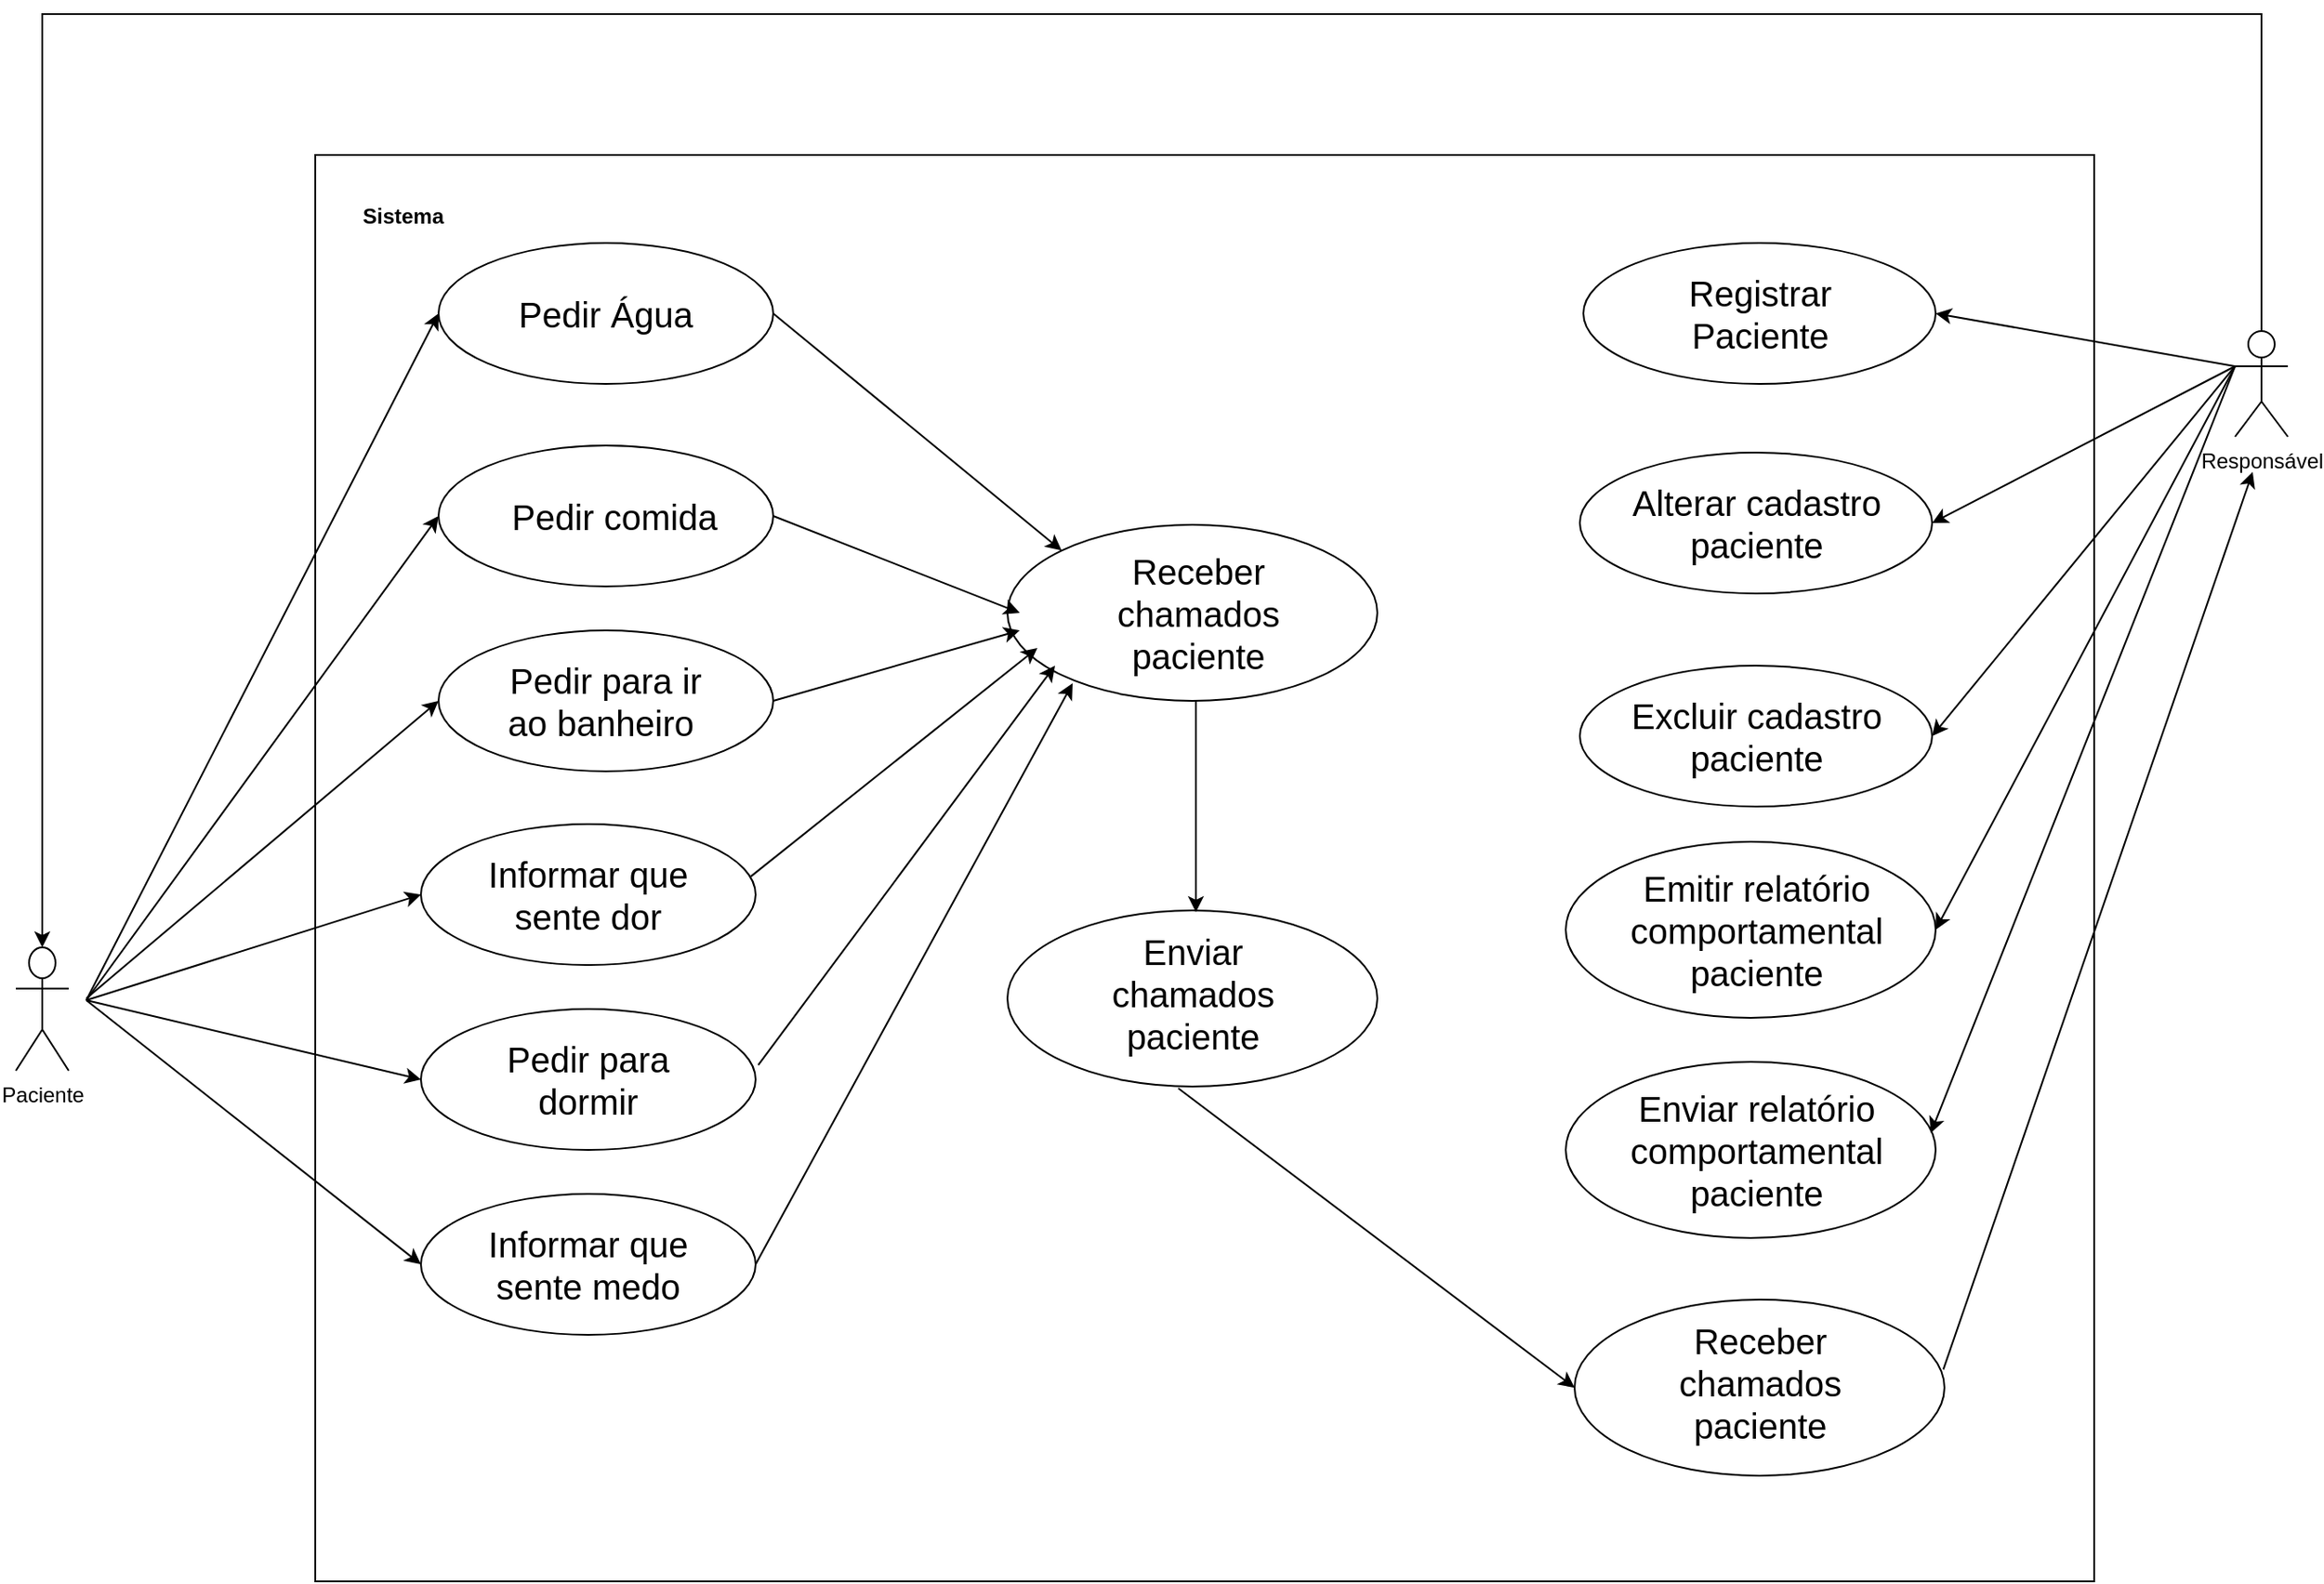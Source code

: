 <mxfile version="21.2.1" type="github">
  <diagram name="Page-1" id="b33cb84f-bf7a-9ccf-f142-242d16432e5d">
    <mxGraphModel dx="1257" dy="646" grid="1" gridSize="10" guides="1" tooltips="1" connect="1" arrows="1" fold="1" page="1" pageScale="1.5" pageWidth="1169" pageHeight="826" background="none" math="0" shadow="0">
      <root>
        <mxCell id="0" style=";html=1;" />
        <mxCell id="1" style=";html=1;" parent="0" />
        <mxCell id="mFiFW0WWoARfUXkECbdo-1" value="" style="rounded=0;whiteSpace=wrap;html=1;" vertex="1" parent="1">
          <mxGeometry x="200" y="110" width="1010" height="810" as="geometry" />
        </mxCell>
        <mxCell id="2a5a01dd2e413fbf-1" value="" style="ellipse;whiteSpace=wrap;html=1;rounded=0;shadow=0;strokeWidth=1;fillColor=none;fontSize=24;align=right" parent="1" vertex="1">
          <mxGeometry x="270" y="160" width="190" height="80" as="geometry" />
        </mxCell>
        <mxCell id="2a5a01dd2e413fbf-47" value="Pedir Água" style="text;html=1;strokeColor=none;fillColor=none;align=center;verticalAlign=middle;whiteSpace=wrap;rounded=0;shadow=0;fontSize=20;" parent="1" vertex="1">
          <mxGeometry x="305" y="185" width="120" height="30" as="geometry" />
        </mxCell>
        <mxCell id="mFiFW0WWoARfUXkECbdo-2" value="Sistema" style="text;html=1;strokeColor=none;fillColor=none;align=center;verticalAlign=middle;whiteSpace=wrap;rounded=0;fontStyle=1" vertex="1" parent="1">
          <mxGeometry x="220" y="130" width="60" height="30" as="geometry" />
        </mxCell>
        <mxCell id="mFiFW0WWoARfUXkECbdo-13" style="edgeStyle=orthogonalEdgeStyle;rounded=0;orthogonalLoop=1;jettySize=auto;html=1;entryX=0.5;entryY=0;entryDx=0;entryDy=0;entryPerimeter=0;" edge="1" parent="1" source="mFiFW0WWoARfUXkECbdo-5" target="mFiFW0WWoARfUXkECbdo-6">
          <mxGeometry relative="1" as="geometry">
            <Array as="points">
              <mxPoint x="1305" y="30" />
              <mxPoint x="45" y="30" />
            </Array>
          </mxGeometry>
        </mxCell>
        <mxCell id="mFiFW0WWoARfUXkECbdo-5" value="Responsável" style="shape=umlActor;verticalLabelPosition=bottom;verticalAlign=top;html=1;outlineConnect=0;" vertex="1" parent="1">
          <mxGeometry x="1290" y="210" width="30" height="60" as="geometry" />
        </mxCell>
        <mxCell id="mFiFW0WWoARfUXkECbdo-6" value="Paciente" style="shape=umlActor;verticalLabelPosition=bottom;verticalAlign=top;html=1;outlineConnect=0;" vertex="1" parent="1">
          <mxGeometry x="30" y="560" width="30" height="70" as="geometry" />
        </mxCell>
        <mxCell id="mFiFW0WWoARfUXkECbdo-14" value="" style="ellipse;whiteSpace=wrap;html=1;rounded=0;shadow=0;strokeWidth=1;fillColor=none;fontSize=24;align=right" vertex="1" parent="1">
          <mxGeometry x="270" y="275" width="190" height="80" as="geometry" />
        </mxCell>
        <mxCell id="mFiFW0WWoARfUXkECbdo-15" value="Pedir comida" style="text;html=1;strokeColor=none;fillColor=none;align=center;verticalAlign=middle;whiteSpace=wrap;rounded=0;shadow=0;fontSize=20;" vertex="1" parent="1">
          <mxGeometry x="310" y="300" width="120" height="30" as="geometry" />
        </mxCell>
        <mxCell id="mFiFW0WWoARfUXkECbdo-16" value="" style="ellipse;whiteSpace=wrap;html=1;rounded=0;shadow=0;strokeWidth=1;fillColor=none;fontSize=24;align=right" vertex="1" parent="1">
          <mxGeometry x="270" y="380" width="190" height="80" as="geometry" />
        </mxCell>
        <mxCell id="mFiFW0WWoARfUXkECbdo-17" value="Pedir para ir ao banheiro&amp;nbsp;" style="text;html=1;strokeColor=none;fillColor=none;align=center;verticalAlign=middle;whiteSpace=wrap;rounded=0;shadow=0;fontSize=20;" vertex="1" parent="1">
          <mxGeometry x="305" y="405" width="120" height="30" as="geometry" />
        </mxCell>
        <mxCell id="mFiFW0WWoARfUXkECbdo-18" value="" style="ellipse;whiteSpace=wrap;html=1;rounded=0;shadow=0;strokeWidth=1;fillColor=none;fontSize=24;align=right" vertex="1" parent="1">
          <mxGeometry x="260" y="490" width="190" height="80" as="geometry" />
        </mxCell>
        <mxCell id="mFiFW0WWoARfUXkECbdo-19" value="Informar que sente dor" style="text;html=1;strokeColor=none;fillColor=none;align=center;verticalAlign=middle;whiteSpace=wrap;rounded=0;shadow=0;fontSize=20;" vertex="1" parent="1">
          <mxGeometry x="295" y="515" width="120" height="30" as="geometry" />
        </mxCell>
        <mxCell id="mFiFW0WWoARfUXkECbdo-20" value="" style="ellipse;whiteSpace=wrap;html=1;rounded=0;shadow=0;strokeWidth=1;fillColor=none;fontSize=24;align=right" vertex="1" parent="1">
          <mxGeometry x="260" y="595" width="190" height="80" as="geometry" />
        </mxCell>
        <mxCell id="mFiFW0WWoARfUXkECbdo-21" value="Pedir para dormir" style="text;html=1;strokeColor=none;fillColor=none;align=center;verticalAlign=middle;whiteSpace=wrap;rounded=0;shadow=0;fontSize=20;" vertex="1" parent="1">
          <mxGeometry x="295" y="620" width="120" height="30" as="geometry" />
        </mxCell>
        <mxCell id="mFiFW0WWoARfUXkECbdo-22" value="" style="ellipse;whiteSpace=wrap;html=1;rounded=0;shadow=0;strokeWidth=1;fillColor=none;fontSize=24;align=right" vertex="1" parent="1">
          <mxGeometry x="260" y="700" width="190" height="80" as="geometry" />
        </mxCell>
        <mxCell id="mFiFW0WWoARfUXkECbdo-23" value="Informar que sente medo" style="text;html=1;strokeColor=none;fillColor=none;align=center;verticalAlign=middle;whiteSpace=wrap;rounded=0;shadow=0;fontSize=20;" vertex="1" parent="1">
          <mxGeometry x="295" y="725" width="120" height="30" as="geometry" />
        </mxCell>
        <mxCell id="mFiFW0WWoARfUXkECbdo-31" value="" style="endArrow=classic;html=1;rounded=0;entryX=0;entryY=0.5;entryDx=0;entryDy=0;" edge="1" parent="1" target="2a5a01dd2e413fbf-1">
          <mxGeometry width="50" height="50" relative="1" as="geometry">
            <mxPoint x="70" y="590" as="sourcePoint" />
            <mxPoint x="530" y="360" as="targetPoint" />
          </mxGeometry>
        </mxCell>
        <mxCell id="mFiFW0WWoARfUXkECbdo-32" value="" style="endArrow=classic;html=1;rounded=0;entryX=0;entryY=0.5;entryDx=0;entryDy=0;" edge="1" parent="1" target="mFiFW0WWoARfUXkECbdo-14">
          <mxGeometry width="50" height="50" relative="1" as="geometry">
            <mxPoint x="70" y="590" as="sourcePoint" />
            <mxPoint x="280" y="210" as="targetPoint" />
          </mxGeometry>
        </mxCell>
        <mxCell id="mFiFW0WWoARfUXkECbdo-33" value="" style="endArrow=classic;html=1;rounded=0;entryX=0;entryY=0.5;entryDx=0;entryDy=0;" edge="1" parent="1" target="mFiFW0WWoARfUXkECbdo-16">
          <mxGeometry width="50" height="50" relative="1" as="geometry">
            <mxPoint x="70" y="589" as="sourcePoint" />
            <mxPoint x="280" y="325" as="targetPoint" />
          </mxGeometry>
        </mxCell>
        <mxCell id="mFiFW0WWoARfUXkECbdo-34" value="" style="endArrow=classic;html=1;rounded=0;entryX=0;entryY=0.5;entryDx=0;entryDy=0;" edge="1" parent="1" target="mFiFW0WWoARfUXkECbdo-18">
          <mxGeometry width="50" height="50" relative="1" as="geometry">
            <mxPoint x="70" y="590" as="sourcePoint" />
            <mxPoint x="280" y="430" as="targetPoint" />
          </mxGeometry>
        </mxCell>
        <mxCell id="mFiFW0WWoARfUXkECbdo-35" value="" style="endArrow=classic;html=1;rounded=0;entryX=0;entryY=0.5;entryDx=0;entryDy=0;" edge="1" parent="1" target="mFiFW0WWoARfUXkECbdo-20">
          <mxGeometry width="50" height="50" relative="1" as="geometry">
            <mxPoint x="70" y="590" as="sourcePoint" />
            <mxPoint x="270" y="540" as="targetPoint" />
          </mxGeometry>
        </mxCell>
        <mxCell id="mFiFW0WWoARfUXkECbdo-36" value="" style="endArrow=classic;html=1;rounded=0;entryX=0;entryY=0.5;entryDx=0;entryDy=0;" edge="1" parent="1" target="mFiFW0WWoARfUXkECbdo-22">
          <mxGeometry width="50" height="50" relative="1" as="geometry">
            <mxPoint x="70" y="590" as="sourcePoint" />
            <mxPoint x="270" y="645" as="targetPoint" />
          </mxGeometry>
        </mxCell>
        <mxCell id="mFiFW0WWoARfUXkECbdo-44" value="" style="ellipse;whiteSpace=wrap;html=1;rounded=0;shadow=0;strokeWidth=1;fillColor=none;fontSize=24;align=right" vertex="1" parent="1">
          <mxGeometry x="920" y="160" width="200" height="80" as="geometry" />
        </mxCell>
        <mxCell id="mFiFW0WWoARfUXkECbdo-45" value="Registrar Paciente" style="text;html=1;strokeColor=none;fillColor=none;align=center;verticalAlign=middle;whiteSpace=wrap;rounded=0;shadow=0;fontSize=20;" vertex="1" parent="1">
          <mxGeometry x="942.5" y="185" width="155" height="30" as="geometry" />
        </mxCell>
        <mxCell id="mFiFW0WWoARfUXkECbdo-46" value="" style="ellipse;whiteSpace=wrap;html=1;rounded=0;shadow=0;strokeWidth=1;fillColor=none;fontSize=24;align=right" vertex="1" parent="1">
          <mxGeometry x="918" y="279" width="200" height="80" as="geometry" />
        </mxCell>
        <mxCell id="mFiFW0WWoARfUXkECbdo-47" value="Alterar cadastro paciente" style="text;html=1;strokeColor=none;fillColor=none;align=center;verticalAlign=middle;whiteSpace=wrap;rounded=0;shadow=0;fontSize=20;" vertex="1" parent="1">
          <mxGeometry x="940.5" y="304" width="155" height="30" as="geometry" />
        </mxCell>
        <mxCell id="mFiFW0WWoARfUXkECbdo-48" value="" style="ellipse;whiteSpace=wrap;html=1;rounded=0;shadow=0;strokeWidth=1;fillColor=none;fontSize=24;align=right" vertex="1" parent="1">
          <mxGeometry x="918" y="400" width="200" height="80" as="geometry" />
        </mxCell>
        <mxCell id="mFiFW0WWoARfUXkECbdo-49" value="Excluir cadastro paciente" style="text;html=1;strokeColor=none;fillColor=none;align=center;verticalAlign=middle;whiteSpace=wrap;rounded=0;shadow=0;fontSize=20;" vertex="1" parent="1">
          <mxGeometry x="940.5" y="425" width="155" height="30" as="geometry" />
        </mxCell>
        <mxCell id="mFiFW0WWoARfUXkECbdo-50" value="" style="ellipse;whiteSpace=wrap;html=1;rounded=0;shadow=0;strokeWidth=1;fillColor=none;fontSize=24;align=right" vertex="1" parent="1">
          <mxGeometry x="910" y="500" width="210" height="100" as="geometry" />
        </mxCell>
        <mxCell id="mFiFW0WWoARfUXkECbdo-51" value="Emitir relatório comportamental paciente" style="text;html=1;strokeColor=none;fillColor=none;align=center;verticalAlign=middle;whiteSpace=wrap;rounded=0;shadow=0;fontSize=20;" vertex="1" parent="1">
          <mxGeometry x="940.5" y="535" width="155" height="30" as="geometry" />
        </mxCell>
        <mxCell id="mFiFW0WWoARfUXkECbdo-52" value="" style="ellipse;whiteSpace=wrap;html=1;rounded=0;shadow=0;strokeWidth=1;fillColor=none;fontSize=24;align=right" vertex="1" parent="1">
          <mxGeometry x="910" y="625" width="210" height="100" as="geometry" />
        </mxCell>
        <mxCell id="mFiFW0WWoARfUXkECbdo-53" value="Enviar relatório comportamental paciente" style="text;html=1;strokeColor=none;fillColor=none;align=center;verticalAlign=middle;whiteSpace=wrap;rounded=0;shadow=0;fontSize=20;" vertex="1" parent="1">
          <mxGeometry x="940.5" y="660" width="155" height="30" as="geometry" />
        </mxCell>
        <mxCell id="mFiFW0WWoARfUXkECbdo-54" value="" style="endArrow=classic;html=1;rounded=0;exitX=0;exitY=0.333;exitDx=0;exitDy=0;exitPerimeter=0;entryX=1;entryY=0.5;entryDx=0;entryDy=0;" edge="1" parent="1" source="mFiFW0WWoARfUXkECbdo-5" target="mFiFW0WWoARfUXkECbdo-44">
          <mxGeometry width="50" height="50" relative="1" as="geometry">
            <mxPoint x="770" y="310" as="sourcePoint" />
            <mxPoint x="820" y="260" as="targetPoint" />
          </mxGeometry>
        </mxCell>
        <mxCell id="mFiFW0WWoARfUXkECbdo-55" value="" style="endArrow=classic;html=1;rounded=0;entryX=1;entryY=0.5;entryDx=0;entryDy=0;" edge="1" parent="1" target="mFiFW0WWoARfUXkECbdo-46">
          <mxGeometry width="50" height="50" relative="1" as="geometry">
            <mxPoint x="1290" y="230" as="sourcePoint" />
            <mxPoint x="1130" y="210" as="targetPoint" />
          </mxGeometry>
        </mxCell>
        <mxCell id="mFiFW0WWoARfUXkECbdo-56" value="" style="endArrow=classic;html=1;rounded=0;entryX=1;entryY=0.5;entryDx=0;entryDy=0;exitX=0;exitY=0.333;exitDx=0;exitDy=0;exitPerimeter=0;" edge="1" parent="1" source="mFiFW0WWoARfUXkECbdo-5" target="mFiFW0WWoARfUXkECbdo-48">
          <mxGeometry width="50" height="50" relative="1" as="geometry">
            <mxPoint x="1300" y="240" as="sourcePoint" />
            <mxPoint x="1128" y="329" as="targetPoint" />
          </mxGeometry>
        </mxCell>
        <mxCell id="mFiFW0WWoARfUXkECbdo-57" value="" style="endArrow=classic;html=1;rounded=0;entryX=1;entryY=0.5;entryDx=0;entryDy=0;exitX=0;exitY=0.333;exitDx=0;exitDy=0;exitPerimeter=0;" edge="1" parent="1" source="mFiFW0WWoARfUXkECbdo-5" target="mFiFW0WWoARfUXkECbdo-50">
          <mxGeometry width="50" height="50" relative="1" as="geometry">
            <mxPoint x="1300" y="240" as="sourcePoint" />
            <mxPoint x="1128" y="450" as="targetPoint" />
          </mxGeometry>
        </mxCell>
        <mxCell id="mFiFW0WWoARfUXkECbdo-58" value="" style="endArrow=classic;html=1;rounded=0;entryX=0.987;entryY=0.404;entryDx=0;entryDy=0;entryPerimeter=0;" edge="1" parent="1" target="mFiFW0WWoARfUXkECbdo-52">
          <mxGeometry width="50" height="50" relative="1" as="geometry">
            <mxPoint x="1290" y="230" as="sourcePoint" />
            <mxPoint x="1130" y="560" as="targetPoint" />
          </mxGeometry>
        </mxCell>
        <mxCell id="mFiFW0WWoARfUXkECbdo-59" value="" style="ellipse;whiteSpace=wrap;html=1;rounded=0;shadow=0;strokeWidth=1;fillColor=none;fontSize=24;align=right" vertex="1" parent="1">
          <mxGeometry x="593" y="320" width="210" height="100" as="geometry" />
        </mxCell>
        <mxCell id="mFiFW0WWoARfUXkECbdo-60" value="Receber chamados paciente" style="text;html=1;strokeColor=none;fillColor=none;align=center;verticalAlign=middle;whiteSpace=wrap;rounded=0;shadow=0;fontSize=20;" vertex="1" parent="1">
          <mxGeometry x="623.5" y="355" width="155" height="30" as="geometry" />
        </mxCell>
        <mxCell id="mFiFW0WWoARfUXkECbdo-61" value="" style="ellipse;whiteSpace=wrap;html=1;rounded=0;shadow=0;strokeWidth=1;fillColor=none;fontSize=24;align=right" vertex="1" parent="1">
          <mxGeometry x="593" y="539" width="210" height="100" as="geometry" />
        </mxCell>
        <mxCell id="mFiFW0WWoARfUXkECbdo-62" value="&lt;br&gt;Enviar chamados paciente" style="text;html=1;strokeColor=none;fillColor=none;align=center;verticalAlign=middle;whiteSpace=wrap;rounded=0;shadow=0;fontSize=20;" vertex="1" parent="1">
          <mxGeometry x="620.5" y="559" width="155" height="30" as="geometry" />
        </mxCell>
        <mxCell id="mFiFW0WWoARfUXkECbdo-63" value="" style="endArrow=classic;html=1;rounded=0;exitX=1;exitY=0.5;exitDx=0;exitDy=0;entryX=0;entryY=0;entryDx=0;entryDy=0;" edge="1" parent="1" source="2a5a01dd2e413fbf-1" target="mFiFW0WWoARfUXkECbdo-59">
          <mxGeometry width="50" height="50" relative="1" as="geometry">
            <mxPoint x="543" y="420" as="sourcePoint" />
            <mxPoint x="593" y="370" as="targetPoint" />
          </mxGeometry>
        </mxCell>
        <mxCell id="mFiFW0WWoARfUXkECbdo-64" value="" style="endArrow=classic;html=1;rounded=0;exitX=1;exitY=0.5;exitDx=0;exitDy=0;" edge="1" parent="1" source="mFiFW0WWoARfUXkECbdo-14">
          <mxGeometry width="50" height="50" relative="1" as="geometry">
            <mxPoint x="470" y="210" as="sourcePoint" />
            <mxPoint x="600" y="370" as="targetPoint" />
          </mxGeometry>
        </mxCell>
        <mxCell id="mFiFW0WWoARfUXkECbdo-66" value="" style="endArrow=classic;html=1;rounded=0;exitX=1;exitY=0.5;exitDx=0;exitDy=0;" edge="1" parent="1" source="mFiFW0WWoARfUXkECbdo-16">
          <mxGeometry width="50" height="50" relative="1" as="geometry">
            <mxPoint x="470" y="325" as="sourcePoint" />
            <mxPoint x="600" y="380" as="targetPoint" />
          </mxGeometry>
        </mxCell>
        <mxCell id="mFiFW0WWoARfUXkECbdo-67" value="" style="endArrow=classic;html=1;rounded=0;exitX=0.986;exitY=0.371;exitDx=0;exitDy=0;exitPerimeter=0;" edge="1" parent="1" source="mFiFW0WWoARfUXkECbdo-18">
          <mxGeometry width="50" height="50" relative="1" as="geometry">
            <mxPoint x="470" y="430" as="sourcePoint" />
            <mxPoint x="610" y="390" as="targetPoint" />
          </mxGeometry>
        </mxCell>
        <mxCell id="mFiFW0WWoARfUXkECbdo-68" value="" style="endArrow=classic;html=1;rounded=0;exitX=1.008;exitY=0.398;exitDx=0;exitDy=0;exitPerimeter=0;" edge="1" parent="1" source="mFiFW0WWoARfUXkECbdo-20">
          <mxGeometry width="50" height="50" relative="1" as="geometry">
            <mxPoint x="457" y="530" as="sourcePoint" />
            <mxPoint x="620" y="400" as="targetPoint" />
          </mxGeometry>
        </mxCell>
        <mxCell id="mFiFW0WWoARfUXkECbdo-69" value="" style="endArrow=classic;html=1;rounded=0;exitX=1;exitY=0.5;exitDx=0;exitDy=0;" edge="1" parent="1" source="mFiFW0WWoARfUXkECbdo-22">
          <mxGeometry width="50" height="50" relative="1" as="geometry">
            <mxPoint x="462" y="637" as="sourcePoint" />
            <mxPoint x="630" y="410" as="targetPoint" />
          </mxGeometry>
        </mxCell>
        <mxCell id="mFiFW0WWoARfUXkECbdo-72" value="" style="endArrow=classic;html=1;rounded=0;exitX=1;exitY=0.5;exitDx=0;exitDy=0;" edge="1" parent="1">
          <mxGeometry width="50" height="50" relative="1" as="geometry">
            <mxPoint x="700" y="420" as="sourcePoint" />
            <mxPoint x="700" y="540" as="targetPoint" />
          </mxGeometry>
        </mxCell>
        <mxCell id="mFiFW0WWoARfUXkECbdo-73" value="" style="ellipse;whiteSpace=wrap;html=1;rounded=0;shadow=0;strokeWidth=1;fillColor=none;fontSize=24;align=right" vertex="1" parent="1">
          <mxGeometry x="915" y="760" width="210" height="100" as="geometry" />
        </mxCell>
        <mxCell id="mFiFW0WWoARfUXkECbdo-74" value="&lt;br&gt;Receber chamados paciente" style="text;html=1;strokeColor=none;fillColor=none;align=center;verticalAlign=middle;whiteSpace=wrap;rounded=0;shadow=0;fontSize=20;" vertex="1" parent="1">
          <mxGeometry x="942.5" y="780" width="155" height="30" as="geometry" />
        </mxCell>
        <mxCell id="mFiFW0WWoARfUXkECbdo-75" value="" style="endArrow=classic;html=1;rounded=0;exitX=1;exitY=0.5;exitDx=0;exitDy=0;entryX=0;entryY=0.5;entryDx=0;entryDy=0;" edge="1" parent="1" target="mFiFW0WWoARfUXkECbdo-73">
          <mxGeometry width="50" height="50" relative="1" as="geometry">
            <mxPoint x="690" y="640" as="sourcePoint" />
            <mxPoint x="690" y="760" as="targetPoint" />
          </mxGeometry>
        </mxCell>
        <mxCell id="mFiFW0WWoARfUXkECbdo-76" value="" style="endArrow=classic;html=1;rounded=0;exitX=0.997;exitY=0.397;exitDx=0;exitDy=0;exitPerimeter=0;" edge="1" parent="1" source="mFiFW0WWoARfUXkECbdo-73">
          <mxGeometry width="50" height="50" relative="1" as="geometry">
            <mxPoint x="1118" y="755" as="sourcePoint" />
            <mxPoint x="1300" y="290" as="targetPoint" />
          </mxGeometry>
        </mxCell>
      </root>
    </mxGraphModel>
  </diagram>
</mxfile>
